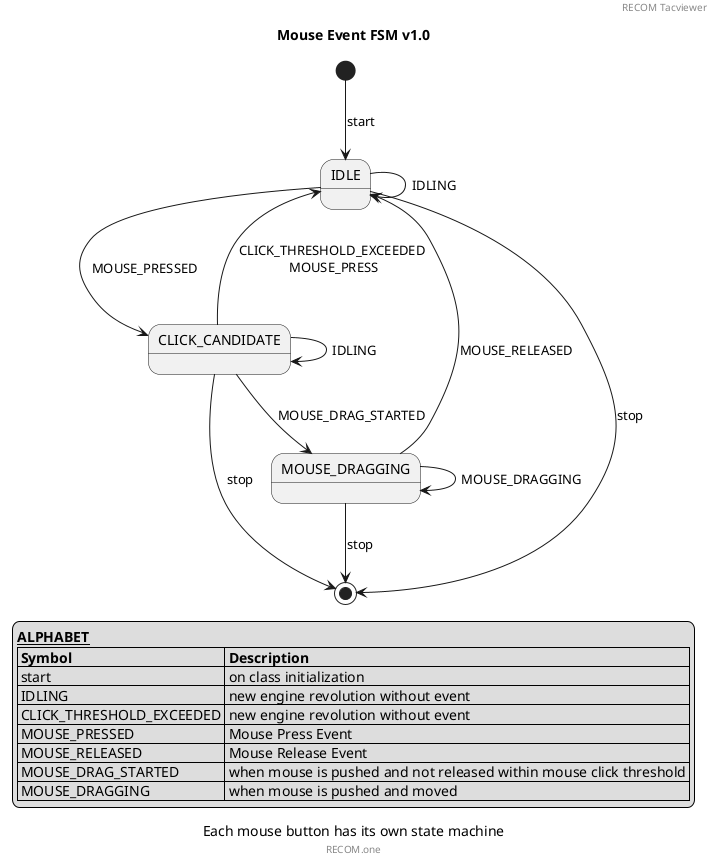 @startuml

header RECOM Tacviewer
title Mouse Event FSM v1.0
caption Each mouse button has its own state machine
footer RECOM.one


[*] --> IDLE :start

IDLE --> IDLE : IDLING
IDLE --> CLICK_CANDIDATE : MOUSE_PRESSED
CLICK_CANDIDATE --> IDLE : CLICK_THRESHOLD_EXCEEDED\n MOUSE_PRESS\n
CLICK_CANDIDATE --> MOUSE_DRAGGING : MOUSE_DRAG_STARTED
CLICK_CANDIDATE --> CLICK_CANDIDATE : IDLING
MOUSE_DRAGGING --> MOUSE_DRAGGING : MOUSE_DRAGGING
MOUSE_DRAGGING --> IDLE : MOUSE_RELEASED

IDLE --> [*] :stop
CLICK_CANDIDATE --> [*] :stop
MOUSE_DRAGGING --> [*] :stop


legend left
__**ALPHABET**__
| **Symbol** | **Description** |
| start | on class initialization |
| IDLING | new engine revolution without event |
| CLICK_THRESHOLD_EXCEEDED | new engine revolution without event |
| MOUSE_PRESSED | Mouse Press Event |
| MOUSE_RELEASED | Mouse Release Event |
| MOUSE_DRAG_STARTED | when mouse is pushed and not released within mouse click threshold |
| MOUSE_DRAGGING | when mouse is pushed and moved |
endlegend

@enduml